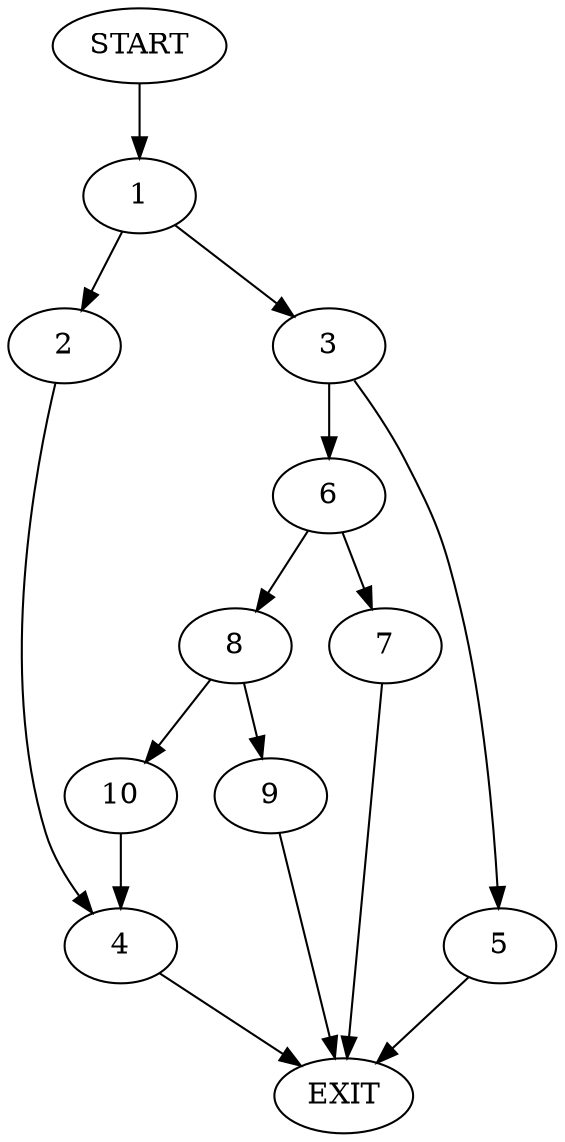digraph {
0 [label="START"]
11 [label="EXIT"]
0 -> 1
1 -> 2
1 -> 3
2 -> 4
3 -> 5
3 -> 6
4 -> 11
5 -> 11
6 -> 7
6 -> 8
7 -> 11
8 -> 9
8 -> 10
10 -> 4
9 -> 11
}
